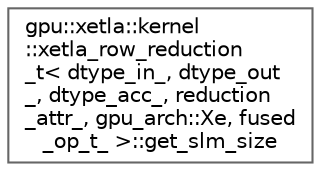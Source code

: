 digraph "Graphical Class Hierarchy"
{
 // LATEX_PDF_SIZE
  bgcolor="transparent";
  edge [fontname=Helvetica,fontsize=10,labelfontname=Helvetica,labelfontsize=10];
  node [fontname=Helvetica,fontsize=10,shape=box,height=0.2,width=0.4];
  rankdir="LR";
  Node0 [id="Node000000",label="gpu::xetla::kernel\l::xetla_row_reduction\l_t\< dtype_in_, dtype_out\l_, dtype_acc_, reduction\l_attr_, gpu_arch::Xe, fused\l_op_t_ \>::get_slm_size",height=0.2,width=0.4,color="grey40", fillcolor="white", style="filled",URL="$structgpu_1_1xetla_1_1kernel_1_1xetla__row__reduction__t_3_01dtype__in___00_01dtype__out___00_012cbcb158999a8b0a10ed2f46addec6df.html",tooltip=" "];
}
